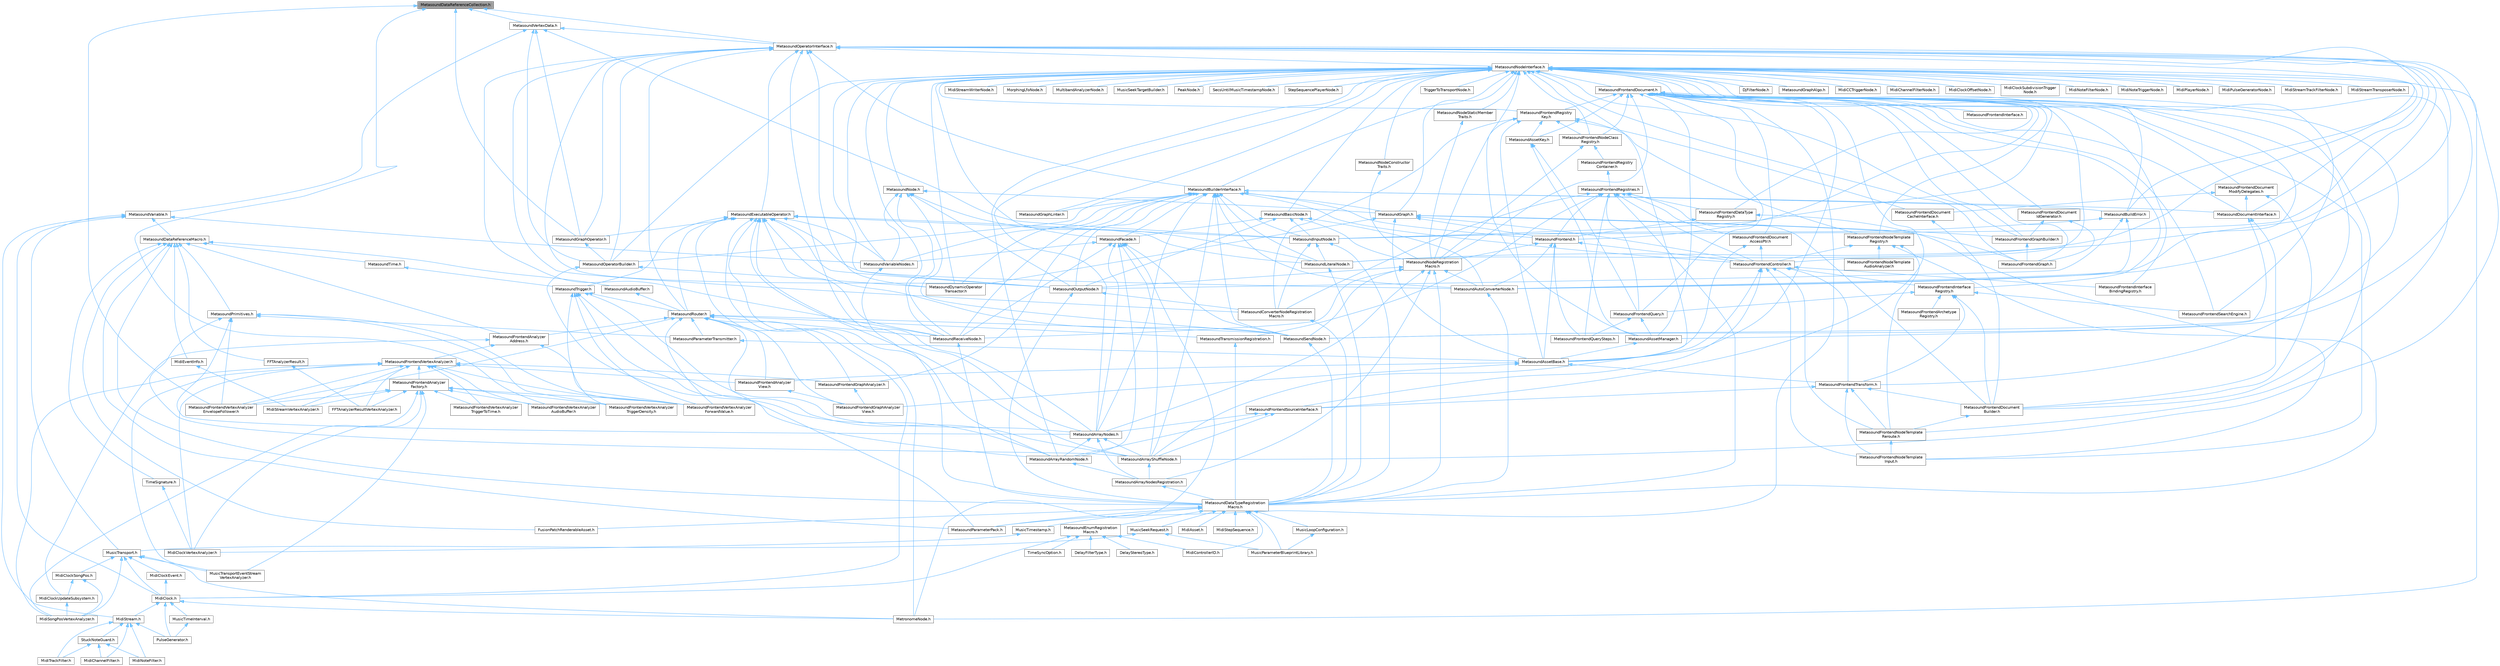 digraph "MetasoundDataReferenceCollection.h"
{
 // INTERACTIVE_SVG=YES
 // LATEX_PDF_SIZE
  bgcolor="transparent";
  edge [fontname=Helvetica,fontsize=10,labelfontname=Helvetica,labelfontsize=10];
  node [fontname=Helvetica,fontsize=10,shape=box,height=0.2,width=0.4];
  Node1 [id="Node000001",label="MetasoundDataReferenceCollection.h",height=0.2,width=0.4,color="gray40", fillcolor="grey60", style="filled", fontcolor="black",tooltip=" "];
  Node1 -> Node2 [id="edge1_Node000001_Node000002",dir="back",color="steelblue1",style="solid",tooltip=" "];
  Node2 [id="Node000002",label="MetasoundFrontendVertexAnalyzer\lAudioBuffer.h",height=0.2,width=0.4,color="grey40", fillcolor="white", style="filled",URL="$d2/db9/MetasoundFrontendVertexAnalyzerAudioBuffer_8h.html",tooltip=" "];
  Node1 -> Node3 [id="edge2_Node000001_Node000003",dir="back",color="steelblue1",style="solid",tooltip=" "];
  Node3 [id="Node000003",label="MetasoundFrontendVertexAnalyzer\lEnvelopeFollower.h",height=0.2,width=0.4,color="grey40", fillcolor="white", style="filled",URL="$d1/deb/MetasoundFrontendVertexAnalyzerEnvelopeFollower_8h.html",tooltip=" "];
  Node1 -> Node4 [id="edge3_Node000001_Node000004",dir="back",color="steelblue1",style="solid",tooltip=" "];
  Node4 [id="Node000004",label="MetasoundGraphOperator.h",height=0.2,width=0.4,color="grey40", fillcolor="white", style="filled",URL="$d2/dd4/MetasoundGraphOperator_8h.html",tooltip=" "];
  Node4 -> Node5 [id="edge4_Node000004_Node000005",dir="back",color="steelblue1",style="solid",tooltip=" "];
  Node5 [id="Node000005",label="MetasoundOperatorBuilder.h",height=0.2,width=0.4,color="grey40", fillcolor="white", style="filled",URL="$de/d63/MetasoundOperatorBuilder_8h.html",tooltip=" "];
  Node5 -> Node6 [id="edge5_Node000005_Node000006",dir="back",color="steelblue1",style="solid",tooltip=" "];
  Node6 [id="Node000006",label="MetasoundArrayRandomNode.h",height=0.2,width=0.4,color="grey40", fillcolor="white", style="filled",URL="$d3/d94/MetasoundArrayRandomNode_8h.html",tooltip=" "];
  Node6 -> Node7 [id="edge6_Node000006_Node000007",dir="back",color="steelblue1",style="solid",tooltip=" "];
  Node7 [id="Node000007",label="MetasoundArrayNodesRegistration.h",height=0.2,width=0.4,color="grey40", fillcolor="white", style="filled",URL="$d2/d35/MetasoundArrayNodesRegistration_8h.html",tooltip=" "];
  Node7 -> Node8 [id="edge7_Node000007_Node000008",dir="back",color="steelblue1",style="solid",tooltip=" "];
  Node8 [id="Node000008",label="MetasoundDataTypeRegistration\lMacro.h",height=0.2,width=0.4,color="grey40", fillcolor="white", style="filled",URL="$d1/d2b/MetasoundDataTypeRegistrationMacro_8h.html",tooltip=" "];
  Node8 -> Node9 [id="edge8_Node000008_Node000009",dir="back",color="steelblue1",style="solid",tooltip=" "];
  Node9 [id="Node000009",label="FusionPatchRenderableAsset.h",height=0.2,width=0.4,color="grey40", fillcolor="white", style="filled",URL="$d0/dd5/FusionPatchRenderableAsset_8h.html",tooltip=" "];
  Node8 -> Node10 [id="edge9_Node000008_Node000010",dir="back",color="steelblue1",style="solid",tooltip=" "];
  Node10 [id="Node000010",label="MetasoundEnumRegistration\lMacro.h",height=0.2,width=0.4,color="grey40", fillcolor="white", style="filled",URL="$dd/da6/MetasoundEnumRegistrationMacro_8h.html",tooltip=" "];
  Node10 -> Node11 [id="edge10_Node000010_Node000011",dir="back",color="steelblue1",style="solid",tooltip=" "];
  Node11 [id="Node000011",label="DelayFilterType.h",height=0.2,width=0.4,color="grey40", fillcolor="white", style="filled",URL="$da/d13/DelayFilterType_8h.html",tooltip=" "];
  Node10 -> Node12 [id="edge11_Node000010_Node000012",dir="back",color="steelblue1",style="solid",tooltip=" "];
  Node12 [id="Node000012",label="DelayStereoType.h",height=0.2,width=0.4,color="grey40", fillcolor="white", style="filled",URL="$d4/db3/DelayStereoType_8h.html",tooltip=" "];
  Node10 -> Node13 [id="edge12_Node000010_Node000013",dir="back",color="steelblue1",style="solid",tooltip=" "];
  Node13 [id="Node000013",label="MidiClock.h",height=0.2,width=0.4,color="grey40", fillcolor="white", style="filled",URL="$df/d88/MidiClock_8h.html",tooltip=" "];
  Node13 -> Node14 [id="edge13_Node000013_Node000014",dir="back",color="steelblue1",style="solid",tooltip=" "];
  Node14 [id="Node000014",label="MetronomeNode.h",height=0.2,width=0.4,color="grey40", fillcolor="white", style="filled",URL="$d9/daa/MetronomeNode_8h.html",tooltip=" "];
  Node13 -> Node15 [id="edge14_Node000013_Node000015",dir="back",color="steelblue1",style="solid",tooltip=" "];
  Node15 [id="Node000015",label="MidiStream.h",height=0.2,width=0.4,color="grey40", fillcolor="white", style="filled",URL="$d8/ded/MidiStream_8h.html",tooltip=" "];
  Node15 -> Node16 [id="edge15_Node000015_Node000016",dir="back",color="steelblue1",style="solid",tooltip=" "];
  Node16 [id="Node000016",label="MidiChannelFilter.h",height=0.2,width=0.4,color="grey40", fillcolor="white", style="filled",URL="$d3/dab/MidiChannelFilter_8h.html",tooltip=" "];
  Node15 -> Node17 [id="edge16_Node000015_Node000017",dir="back",color="steelblue1",style="solid",tooltip=" "];
  Node17 [id="Node000017",label="MidiNoteFilter.h",height=0.2,width=0.4,color="grey40", fillcolor="white", style="filled",URL="$d4/d05/MidiNoteFilter_8h.html",tooltip=" "];
  Node15 -> Node18 [id="edge17_Node000015_Node000018",dir="back",color="steelblue1",style="solid",tooltip=" "];
  Node18 [id="Node000018",label="MidiTrackFilter.h",height=0.2,width=0.4,color="grey40", fillcolor="white", style="filled",URL="$d0/d2f/MidiTrackFilter_8h.html",tooltip=" "];
  Node15 -> Node19 [id="edge18_Node000015_Node000019",dir="back",color="steelblue1",style="solid",tooltip=" "];
  Node19 [id="Node000019",label="PulseGenerator.h",height=0.2,width=0.4,color="grey40", fillcolor="white", style="filled",URL="$da/db3/PulseGenerator_8h.html",tooltip=" "];
  Node15 -> Node20 [id="edge19_Node000015_Node000020",dir="back",color="steelblue1",style="solid",tooltip=" "];
  Node20 [id="Node000020",label="StuckNoteGuard.h",height=0.2,width=0.4,color="grey40", fillcolor="white", style="filled",URL="$df/dcf/StuckNoteGuard_8h.html",tooltip=" "];
  Node20 -> Node16 [id="edge20_Node000020_Node000016",dir="back",color="steelblue1",style="solid",tooltip=" "];
  Node20 -> Node17 [id="edge21_Node000020_Node000017",dir="back",color="steelblue1",style="solid",tooltip=" "];
  Node20 -> Node18 [id="edge22_Node000020_Node000018",dir="back",color="steelblue1",style="solid",tooltip=" "];
  Node13 -> Node21 [id="edge23_Node000013_Node000021",dir="back",color="steelblue1",style="solid",tooltip=" "];
  Node21 [id="Node000021",label="MusicTimeInterval.h",height=0.2,width=0.4,color="grey40", fillcolor="white", style="filled",URL="$dc/da7/MusicTimeInterval_8h.html",tooltip=" "];
  Node21 -> Node19 [id="edge24_Node000021_Node000019",dir="back",color="steelblue1",style="solid",tooltip=" "];
  Node13 -> Node19 [id="edge25_Node000013_Node000019",dir="back",color="steelblue1",style="solid",tooltip=" "];
  Node10 -> Node22 [id="edge26_Node000010_Node000022",dir="back",color="steelblue1",style="solid",tooltip=" "];
  Node22 [id="Node000022",label="MidiControllerID.h",height=0.2,width=0.4,color="grey40", fillcolor="white", style="filled",URL="$d0/d53/MidiControllerID_8h.html",tooltip=" "];
  Node10 -> Node23 [id="edge27_Node000010_Node000023",dir="back",color="steelblue1",style="solid",tooltip=" "];
  Node23 [id="Node000023",label="TimeSyncOption.h",height=0.2,width=0.4,color="grey40", fillcolor="white", style="filled",URL="$d4/dc5/HarmonixMetasound_2Public_2HarmonixMetasound_2DataTypes_2TimeSyncOption_8h.html",tooltip=" "];
  Node8 -> Node24 [id="edge28_Node000008_Node000024",dir="back",color="steelblue1",style="solid",tooltip=" "];
  Node24 [id="Node000024",label="MetasoundParameterPack.h",height=0.2,width=0.4,color="grey40", fillcolor="white", style="filled",URL="$d8/d84/MetasoundParameterPack_8h.html",tooltip=" "];
  Node8 -> Node25 [id="edge29_Node000008_Node000025",dir="back",color="steelblue1",style="solid",tooltip=" "];
  Node25 [id="Node000025",label="MidiAsset.h",height=0.2,width=0.4,color="grey40", fillcolor="white", style="filled",URL="$da/d6b/MidiAsset_8h.html",tooltip=" "];
  Node8 -> Node22 [id="edge30_Node000008_Node000022",dir="back",color="steelblue1",style="solid",tooltip=" "];
  Node8 -> Node26 [id="edge31_Node000008_Node000026",dir="back",color="steelblue1",style="solid",tooltip=" "];
  Node26 [id="Node000026",label="MidiStepSequence.h",height=0.2,width=0.4,color="grey40", fillcolor="white", style="filled",URL="$de/dbc/MidiStepSequence_8h.html",tooltip=" "];
  Node8 -> Node27 [id="edge32_Node000008_Node000027",dir="back",color="steelblue1",style="solid",tooltip=" "];
  Node27 [id="Node000027",label="MusicLoopConfiguration.h",height=0.2,width=0.4,color="grey40", fillcolor="white", style="filled",URL="$de/d33/MusicLoopConfiguration_8h.html",tooltip=" "];
  Node27 -> Node28 [id="edge33_Node000027_Node000028",dir="back",color="steelblue1",style="solid",tooltip=" "];
  Node28 [id="Node000028",label="MusicParameterBlueprintLibrary.h",height=0.2,width=0.4,color="grey40", fillcolor="white", style="filled",URL="$d0/d2e/MusicParameterBlueprintLibrary_8h.html",tooltip=" "];
  Node8 -> Node28 [id="edge34_Node000008_Node000028",dir="back",color="steelblue1",style="solid",tooltip=" "];
  Node8 -> Node29 [id="edge35_Node000008_Node000029",dir="back",color="steelblue1",style="solid",tooltip=" "];
  Node29 [id="Node000029",label="MusicSeekRequest.h",height=0.2,width=0.4,color="grey40", fillcolor="white", style="filled",URL="$d0/d38/MusicSeekRequest_8h.html",tooltip=" "];
  Node29 -> Node28 [id="edge36_Node000029_Node000028",dir="back",color="steelblue1",style="solid",tooltip=" "];
  Node29 -> Node30 [id="edge37_Node000029_Node000030",dir="back",color="steelblue1",style="solid",tooltip=" "];
  Node30 [id="Node000030",label="MusicTransport.h",height=0.2,width=0.4,color="grey40", fillcolor="white", style="filled",URL="$d2/d3d/MusicTransport_8h.html",tooltip=" "];
  Node30 -> Node14 [id="edge38_Node000030_Node000014",dir="back",color="steelblue1",style="solid",tooltip=" "];
  Node30 -> Node13 [id="edge39_Node000030_Node000013",dir="back",color="steelblue1",style="solid",tooltip=" "];
  Node30 -> Node31 [id="edge40_Node000030_Node000031",dir="back",color="steelblue1",style="solid",tooltip=" "];
  Node31 [id="Node000031",label="MidiClockEvent.h",height=0.2,width=0.4,color="grey40", fillcolor="white", style="filled",URL="$d7/d7d/MidiClockEvent_8h.html",tooltip=" "];
  Node31 -> Node13 [id="edge41_Node000031_Node000013",dir="back",color="steelblue1",style="solid",tooltip=" "];
  Node30 -> Node32 [id="edge42_Node000030_Node000032",dir="back",color="steelblue1",style="solid",tooltip=" "];
  Node32 [id="Node000032",label="MidiClockSongPos.h",height=0.2,width=0.4,color="grey40", fillcolor="white", style="filled",URL="$d2/d72/MidiClockSongPos_8h.html",tooltip=" "];
  Node32 -> Node33 [id="edge43_Node000032_Node000033",dir="back",color="steelblue1",style="solid",tooltip=" "];
  Node33 [id="Node000033",label="MidiClockUpdateSubsystem.h",height=0.2,width=0.4,color="grey40", fillcolor="white", style="filled",URL="$dc/d52/MidiClockUpdateSubsystem_8h.html",tooltip=" "];
  Node33 -> Node34 [id="edge44_Node000033_Node000034",dir="back",color="steelblue1",style="solid",tooltip=" "];
  Node34 [id="Node000034",label="MidiSongPosVertexAnalyzer.h",height=0.2,width=0.4,color="grey40", fillcolor="white", style="filled",URL="$db/d10/MidiSongPosVertexAnalyzer_8h.html",tooltip=" "];
  Node32 -> Node34 [id="edge45_Node000032_Node000034",dir="back",color="steelblue1",style="solid",tooltip=" "];
  Node30 -> Node34 [id="edge46_Node000030_Node000034",dir="back",color="steelblue1",style="solid",tooltip=" "];
  Node30 -> Node35 [id="edge47_Node000030_Node000035",dir="back",color="steelblue1",style="solid",tooltip=" "];
  Node35 [id="Node000035",label="MusicTransportEventStream\lVertexAnalyzer.h",height=0.2,width=0.4,color="grey40", fillcolor="white", style="filled",URL="$d1/da4/MusicTransportEventStreamVertexAnalyzer_8h.html",tooltip=" "];
  Node8 -> Node36 [id="edge48_Node000008_Node000036",dir="back",color="steelblue1",style="solid",tooltip=" "];
  Node36 [id="Node000036",label="MusicTimestamp.h",height=0.2,width=0.4,color="grey40", fillcolor="white", style="filled",URL="$dc/d8f/MusicTimestamp_8h.html",tooltip=" "];
  Node36 -> Node37 [id="edge49_Node000036_Node000037",dir="back",color="steelblue1",style="solid",tooltip=" "];
  Node37 [id="Node000037",label="MidiClockVertexAnalyzer.h",height=0.2,width=0.4,color="grey40", fillcolor="white", style="filled",URL="$d5/dfa/MidiClockVertexAnalyzer_8h.html",tooltip=" "];
  Node5 -> Node38 [id="edge50_Node000005_Node000038",dir="back",color="steelblue1",style="solid",tooltip=" "];
  Node38 [id="Node000038",label="MetasoundDynamicOperator\lTransactor.h",height=0.2,width=0.4,color="grey40", fillcolor="white", style="filled",URL="$dc/dbd/MetasoundDynamicOperatorTransactor_8h.html",tooltip=" "];
  Node1 -> Node39 [id="edge51_Node000001_Node000039",dir="back",color="steelblue1",style="solid",tooltip=" "];
  Node39 [id="Node000039",label="MetasoundOperatorInterface.h",height=0.2,width=0.4,color="grey40", fillcolor="white", style="filled",URL="$dd/d27/MetasoundOperatorInterface_8h.html",tooltip=" "];
  Node39 -> Node40 [id="edge52_Node000039_Node000040",dir="back",color="steelblue1",style="solid",tooltip=" "];
  Node40 [id="Node000040",label="MetasoundArrayNodes.h",height=0.2,width=0.4,color="grey40", fillcolor="white", style="filled",URL="$de/d05/MetasoundArrayNodes_8h.html",tooltip=" "];
  Node40 -> Node7 [id="edge53_Node000040_Node000007",dir="back",color="steelblue1",style="solid",tooltip=" "];
  Node40 -> Node6 [id="edge54_Node000040_Node000006",dir="back",color="steelblue1",style="solid",tooltip=" "];
  Node40 -> Node41 [id="edge55_Node000040_Node000041",dir="back",color="steelblue1",style="solid",tooltip=" "];
  Node41 [id="Node000041",label="MetasoundArrayShuffleNode.h",height=0.2,width=0.4,color="grey40", fillcolor="white", style="filled",URL="$db/dcb/MetasoundArrayShuffleNode_8h.html",tooltip=" "];
  Node41 -> Node7 [id="edge56_Node000041_Node000007",dir="back",color="steelblue1",style="solid",tooltip=" "];
  Node39 -> Node41 [id="edge57_Node000039_Node000041",dir="back",color="steelblue1",style="solid",tooltip=" "];
  Node39 -> Node42 [id="edge58_Node000039_Node000042",dir="back",color="steelblue1",style="solid",tooltip=" "];
  Node42 [id="Node000042",label="MetasoundAutoConverterNode.h",height=0.2,width=0.4,color="grey40", fillcolor="white", style="filled",URL="$de/d7e/MetasoundAutoConverterNode_8h.html",tooltip=" "];
  Node42 -> Node8 [id="edge59_Node000042_Node000008",dir="back",color="steelblue1",style="solid",tooltip=" "];
  Node39 -> Node43 [id="edge60_Node000039_Node000043",dir="back",color="steelblue1",style="solid",tooltip=" "];
  Node43 [id="Node000043",label="MetasoundBuildError.h",height=0.2,width=0.4,color="grey40", fillcolor="white", style="filled",URL="$d6/d6d/MetasoundBuildError_8h.html",tooltip=" "];
  Node43 -> Node42 [id="edge61_Node000043_Node000042",dir="back",color="steelblue1",style="solid",tooltip=" "];
  Node43 -> Node44 [id="edge62_Node000043_Node000044",dir="back",color="steelblue1",style="solid",tooltip=" "];
  Node44 [id="Node000044",label="MetasoundInputNode.h",height=0.2,width=0.4,color="grey40", fillcolor="white", style="filled",URL="$d3/d30/MetasoundInputNode_8h.html",tooltip=" "];
  Node44 -> Node45 [id="edge63_Node000044_Node000045",dir="back",color="steelblue1",style="solid",tooltip=" "];
  Node45 [id="Node000045",label="MetasoundConverterNodeRegistration\lMacro.h",height=0.2,width=0.4,color="grey40", fillcolor="white", style="filled",URL="$d1/de5/MetasoundConverterNodeRegistrationMacro_8h.html",tooltip=" "];
  Node45 -> Node8 [id="edge64_Node000045_Node000008",dir="back",color="steelblue1",style="solid",tooltip=" "];
  Node44 -> Node8 [id="edge65_Node000044_Node000008",dir="back",color="steelblue1",style="solid",tooltip=" "];
  Node44 -> Node46 [id="edge66_Node000044_Node000046",dir="back",color="steelblue1",style="solid",tooltip=" "];
  Node46 [id="Node000046",label="MetasoundLiteralNode.h",height=0.2,width=0.4,color="grey40", fillcolor="white", style="filled",URL="$db/d1d/MetasoundLiteralNode_8h.html",tooltip=" "];
  Node46 -> Node8 [id="edge67_Node000046_Node000008",dir="back",color="steelblue1",style="solid",tooltip=" "];
  Node43 -> Node47 [id="edge68_Node000043_Node000047",dir="back",color="steelblue1",style="solid",tooltip=" "];
  Node47 [id="Node000047",label="MetasoundOutputNode.h",height=0.2,width=0.4,color="grey40", fillcolor="white", style="filled",URL="$d5/d06/MetasoundOutputNode_8h.html",tooltip=" "];
  Node47 -> Node45 [id="edge69_Node000047_Node000045",dir="back",color="steelblue1",style="solid",tooltip=" "];
  Node47 -> Node8 [id="edge70_Node000047_Node000008",dir="back",color="steelblue1",style="solid",tooltip=" "];
  Node39 -> Node48 [id="edge71_Node000039_Node000048",dir="back",color="steelblue1",style="solid",tooltip=" "];
  Node48 [id="Node000048",label="MetasoundBuilderInterface.h",height=0.2,width=0.4,color="grey40", fillcolor="white", style="filled",URL="$d9/d0d/MetasoundBuilderInterface_8h.html",tooltip=" "];
  Node48 -> Node40 [id="edge72_Node000048_Node000040",dir="back",color="steelblue1",style="solid",tooltip=" "];
  Node48 -> Node41 [id="edge73_Node000048_Node000041",dir="back",color="steelblue1",style="solid",tooltip=" "];
  Node48 -> Node42 [id="edge74_Node000048_Node000042",dir="back",color="steelblue1",style="solid",tooltip=" "];
  Node48 -> Node43 [id="edge75_Node000048_Node000043",dir="back",color="steelblue1",style="solid",tooltip=" "];
  Node48 -> Node49 [id="edge76_Node000048_Node000049",dir="back",color="steelblue1",style="solid",tooltip=" "];
  Node49 [id="Node000049",label="MetasoundDocumentInterface.h",height=0.2,width=0.4,color="grey40", fillcolor="white", style="filled",URL="$dd/dfb/MetasoundDocumentInterface_8h.html",tooltip=" "];
  Node49 -> Node50 [id="edge77_Node000049_Node000050",dir="back",color="steelblue1",style="solid",tooltip=" "];
  Node50 [id="Node000050",label="MetasoundAssetManager.h",height=0.2,width=0.4,color="grey40", fillcolor="white", style="filled",URL="$dd/da3/MetasoundAssetManager_8h.html",tooltip=" "];
  Node50 -> Node51 [id="edge78_Node000050_Node000051",dir="back",color="steelblue1",style="solid",tooltip=" "];
  Node51 [id="Node000051",label="MetasoundAssetBase.h",height=0.2,width=0.4,color="grey40", fillcolor="white", style="filled",URL="$d5/d81/MetasoundAssetBase_8h.html",tooltip=" "];
  Node51 -> Node52 [id="edge79_Node000051_Node000052",dir="back",color="steelblue1",style="solid",tooltip=" "];
  Node52 [id="Node000052",label="MetasoundFrontendAnalyzer\lView.h",height=0.2,width=0.4,color="grey40", fillcolor="white", style="filled",URL="$d0/d5e/MetasoundFrontendAnalyzerView_8h.html",tooltip=" "];
  Node52 -> Node53 [id="edge80_Node000052_Node000053",dir="back",color="steelblue1",style="solid",tooltip=" "];
  Node53 [id="Node000053",label="MetasoundFrontendGraphAnalyzer\lView.h",height=0.2,width=0.4,color="grey40", fillcolor="white", style="filled",URL="$d6/dd1/MetasoundFrontendGraphAnalyzerView_8h.html",tooltip=" "];
  Node51 -> Node53 [id="edge81_Node000051_Node000053",dir="back",color="steelblue1",style="solid",tooltip=" "];
  Node51 -> Node54 [id="edge82_Node000051_Node000054",dir="back",color="steelblue1",style="solid",tooltip=" "];
  Node54 [id="Node000054",label="MetasoundFrontendTransform.h",height=0.2,width=0.4,color="grey40", fillcolor="white", style="filled",URL="$dc/d48/MetasoundFrontendTransform_8h.html",tooltip=" "];
  Node54 -> Node55 [id="edge83_Node000054_Node000055",dir="back",color="steelblue1",style="solid",tooltip=" "];
  Node55 [id="Node000055",label="MetasoundFrontendDocument\lBuilder.h",height=0.2,width=0.4,color="grey40", fillcolor="white", style="filled",URL="$da/dfa/MetasoundFrontendDocumentBuilder_8h.html",tooltip=" "];
  Node55 -> Node56 [id="edge84_Node000055_Node000056",dir="back",color="steelblue1",style="solid",tooltip=" "];
  Node56 [id="Node000056",label="MetasoundFrontendNodeTemplate\lReroute.h",height=0.2,width=0.4,color="grey40", fillcolor="white", style="filled",URL="$d7/d33/MetasoundFrontendNodeTemplateReroute_8h.html",tooltip=" "];
  Node56 -> Node57 [id="edge85_Node000056_Node000057",dir="back",color="steelblue1",style="solid",tooltip=" "];
  Node57 [id="Node000057",label="MetasoundFrontendNodeTemplate\lInput.h",height=0.2,width=0.4,color="grey40", fillcolor="white", style="filled",URL="$d6/d69/MetasoundFrontendNodeTemplateInput_8h.html",tooltip=" "];
  Node54 -> Node57 [id="edge86_Node000054_Node000057",dir="back",color="steelblue1",style="solid",tooltip=" "];
  Node54 -> Node56 [id="edge87_Node000054_Node000056",dir="back",color="steelblue1",style="solid",tooltip=" "];
  Node54 -> Node58 [id="edge88_Node000054_Node000058",dir="back",color="steelblue1",style="solid",tooltip=" "];
  Node58 [id="Node000058",label="MetasoundFrontendSourceInterface.h",height=0.2,width=0.4,color="grey40", fillcolor="white", style="filled",URL="$de/db5/MetasoundFrontendSourceInterface_8h.html",tooltip=" "];
  Node58 -> Node40 [id="edge89_Node000058_Node000040",dir="back",color="steelblue1",style="solid",tooltip=" "];
  Node58 -> Node6 [id="edge90_Node000058_Node000006",dir="back",color="steelblue1",style="solid",tooltip=" "];
  Node58 -> Node41 [id="edge91_Node000058_Node000041",dir="back",color="steelblue1",style="solid",tooltip=" "];
  Node49 -> Node55 [id="edge92_Node000049_Node000055",dir="back",color="steelblue1",style="solid",tooltip=" "];
  Node48 -> Node38 [id="edge93_Node000048_Node000038",dir="back",color="steelblue1",style="solid",tooltip=" "];
  Node48 -> Node59 [id="edge94_Node000048_Node000059",dir="back",color="steelblue1",style="solid",tooltip=" "];
  Node59 [id="Node000059",label="MetasoundFacade.h",height=0.2,width=0.4,color="grey40", fillcolor="white", style="filled",URL="$d2/deb/MetasoundFacade_8h.html",tooltip=" "];
  Node59 -> Node40 [id="edge95_Node000059_Node000040",dir="back",color="steelblue1",style="solid",tooltip=" "];
  Node59 -> Node6 [id="edge96_Node000059_Node000006",dir="back",color="steelblue1",style="solid",tooltip=" "];
  Node59 -> Node41 [id="edge97_Node000059_Node000041",dir="back",color="steelblue1",style="solid",tooltip=" "];
  Node59 -> Node60 [id="edge98_Node000059_Node000060",dir="back",color="steelblue1",style="solid",tooltip=" "];
  Node60 [id="Node000060",label="MetasoundReceiveNode.h",height=0.2,width=0.4,color="grey40", fillcolor="white", style="filled",URL="$d3/d08/MetasoundReceiveNode_8h.html",tooltip=" "];
  Node60 -> Node8 [id="edge99_Node000060_Node000008",dir="back",color="steelblue1",style="solid",tooltip=" "];
  Node59 -> Node61 [id="edge100_Node000059_Node000061",dir="back",color="steelblue1",style="solid",tooltip=" "];
  Node61 [id="Node000061",label="MetasoundSendNode.h",height=0.2,width=0.4,color="grey40", fillcolor="white", style="filled",URL="$dc/dca/MetasoundSendNode_8h.html",tooltip=" "];
  Node61 -> Node8 [id="edge101_Node000061_Node000008",dir="back",color="steelblue1",style="solid",tooltip=" "];
  Node59 -> Node62 [id="edge102_Node000059_Node000062",dir="back",color="steelblue1",style="solid",tooltip=" "];
  Node62 [id="Node000062",label="MetasoundVariableNodes.h",height=0.2,width=0.4,color="grey40", fillcolor="white", style="filled",URL="$d8/d34/MetasoundVariableNodes_8h.html",tooltip=" "];
  Node62 -> Node8 [id="edge103_Node000062_Node000008",dir="back",color="steelblue1",style="solid",tooltip=" "];
  Node59 -> Node14 [id="edge104_Node000059_Node000014",dir="back",color="steelblue1",style="solid",tooltip=" "];
  Node48 -> Node63 [id="edge105_Node000048_Node000063",dir="back",color="steelblue1",style="solid",tooltip=" "];
  Node63 [id="Node000063",label="MetasoundFrontend.h",height=0.2,width=0.4,color="grey40", fillcolor="white", style="filled",URL="$d4/d31/MetasoundFrontend_8h.html",tooltip=" "];
  Node63 -> Node51 [id="edge106_Node000063_Node000051",dir="back",color="steelblue1",style="solid",tooltip=" "];
  Node63 -> Node42 [id="edge107_Node000063_Node000042",dir="back",color="steelblue1",style="solid",tooltip=" "];
  Node63 -> Node64 [id="edge108_Node000063_Node000064",dir="back",color="steelblue1",style="solid",tooltip=" "];
  Node64 [id="Node000064",label="MetasoundFrontendController.h",height=0.2,width=0.4,color="grey40", fillcolor="white", style="filled",URL="$d0/d64/MetasoundFrontendController_8h.html",tooltip=" "];
  Node64 -> Node51 [id="edge109_Node000064_Node000051",dir="back",color="steelblue1",style="solid",tooltip=" "];
  Node64 -> Node65 [id="edge110_Node000064_Node000065",dir="back",color="steelblue1",style="solid",tooltip=" "];
  Node65 [id="Node000065",label="MetasoundFrontendInterface\lBindingRegistry.h",height=0.2,width=0.4,color="grey40", fillcolor="white", style="filled",URL="$da/de4/MetasoundFrontendInterfaceBindingRegistry_8h.html",tooltip=" "];
  Node64 -> Node66 [id="edge111_Node000064_Node000066",dir="back",color="steelblue1",style="solid",tooltip=" "];
  Node66 [id="Node000066",label="MetasoundFrontendInterface\lRegistry.h",height=0.2,width=0.4,color="grey40", fillcolor="white", style="filled",URL="$d7/d91/MetasoundFrontendInterfaceRegistry_8h.html",tooltip=" "];
  Node66 -> Node67 [id="edge112_Node000066_Node000067",dir="back",color="steelblue1",style="solid",tooltip=" "];
  Node67 [id="Node000067",label="MetasoundFrontendArchetype\lRegistry.h",height=0.2,width=0.4,color="grey40", fillcolor="white", style="filled",URL="$db/d0e/MetasoundFrontendArchetypeRegistry_8h.html",tooltip=" "];
  Node66 -> Node55 [id="edge113_Node000066_Node000055",dir="back",color="steelblue1",style="solid",tooltip=" "];
  Node66 -> Node68 [id="edge114_Node000066_Node000068",dir="back",color="steelblue1",style="solid",tooltip=" "];
  Node68 [id="Node000068",label="MetasoundFrontendQuery.h",height=0.2,width=0.4,color="grey40", fillcolor="white", style="filled",URL="$d6/dba/MetasoundFrontendQuery_8h.html",tooltip=" "];
  Node68 -> Node50 [id="edge115_Node000068_Node000050",dir="back",color="steelblue1",style="solid",tooltip=" "];
  Node68 -> Node69 [id="edge116_Node000068_Node000069",dir="back",color="steelblue1",style="solid",tooltip=" "];
  Node69 [id="Node000069",label="MetasoundFrontendQuerySteps.h",height=0.2,width=0.4,color="grey40", fillcolor="white", style="filled",URL="$d1/d63/MetasoundFrontendQuerySteps_8h.html",tooltip=" "];
  Node66 -> Node70 [id="edge117_Node000066_Node000070",dir="back",color="steelblue1",style="solid",tooltip=" "];
  Node70 [id="Node000070",label="MetasoundFrontendSearchEngine.h",height=0.2,width=0.4,color="grey40", fillcolor="white", style="filled",URL="$d3/de8/MetasoundFrontendSearchEngine_8h.html",tooltip=" "];
  Node66 -> Node54 [id="edge118_Node000066_Node000054",dir="back",color="steelblue1",style="solid",tooltip=" "];
  Node64 -> Node57 [id="edge119_Node000064_Node000057",dir="back",color="steelblue1",style="solid",tooltip=" "];
  Node64 -> Node56 [id="edge120_Node000064_Node000056",dir="back",color="steelblue1",style="solid",tooltip=" "];
  Node64 -> Node58 [id="edge121_Node000064_Node000058",dir="back",color="steelblue1",style="solid",tooltip=" "];
  Node64 -> Node54 [id="edge122_Node000064_Node000054",dir="back",color="steelblue1",style="solid",tooltip=" "];
  Node63 -> Node69 [id="edge123_Node000063_Node000069",dir="back",color="steelblue1",style="solid",tooltip=" "];
  Node63 -> Node71 [id="edge124_Node000063_Node000071",dir="back",color="steelblue1",style="solid",tooltip=" "];
  Node71 [id="Node000071",label="MetasoundNodeRegistration\lMacro.h",height=0.2,width=0.4,color="grey40", fillcolor="white", style="filled",URL="$d3/d0b/MetasoundNodeRegistrationMacro_8h.html",tooltip=" "];
  Node71 -> Node40 [id="edge125_Node000071_Node000040",dir="back",color="steelblue1",style="solid",tooltip=" "];
  Node71 -> Node7 [id="edge126_Node000071_Node000007",dir="back",color="steelblue1",style="solid",tooltip=" "];
  Node71 -> Node42 [id="edge127_Node000071_Node000042",dir="back",color="steelblue1",style="solid",tooltip=" "];
  Node71 -> Node8 [id="edge128_Node000071_Node000008",dir="back",color="steelblue1",style="solid",tooltip=" "];
  Node71 -> Node47 [id="edge129_Node000071_Node000047",dir="back",color="steelblue1",style="solid",tooltip=" "];
  Node71 -> Node60 [id="edge130_Node000071_Node000060",dir="back",color="steelblue1",style="solid",tooltip=" "];
  Node71 -> Node61 [id="edge131_Node000071_Node000061",dir="back",color="steelblue1",style="solid",tooltip=" "];
  Node48 -> Node64 [id="edge132_Node000048_Node000064",dir="back",color="steelblue1",style="solid",tooltip=" "];
  Node48 -> Node72 [id="edge133_Node000048_Node000072",dir="back",color="steelblue1",style="solid",tooltip=" "];
  Node72 [id="Node000072",label="MetasoundFrontendGraphAnalyzer.h",height=0.2,width=0.4,color="grey40", fillcolor="white", style="filled",URL="$de/d04/MetasoundFrontendGraphAnalyzer_8h.html",tooltip=" "];
  Node72 -> Node53 [id="edge134_Node000072_Node000053",dir="back",color="steelblue1",style="solid",tooltip=" "];
  Node48 -> Node73 [id="edge135_Node000048_Node000073",dir="back",color="steelblue1",style="solid",tooltip=" "];
  Node73 [id="Node000073",label="MetasoundGraph.h",height=0.2,width=0.4,color="grey40", fillcolor="white", style="filled",URL="$de/d89/MetasoundGraph_8h.html",tooltip=" "];
  Node73 -> Node51 [id="edge136_Node000073_Node000051",dir="back",color="steelblue1",style="solid",tooltip=" "];
  Node73 -> Node38 [id="edge137_Node000073_Node000038",dir="back",color="steelblue1",style="solid",tooltip=" "];
  Node73 -> Node63 [id="edge138_Node000073_Node000063",dir="back",color="steelblue1",style="solid",tooltip=" "];
  Node73 -> Node64 [id="edge139_Node000073_Node000064",dir="back",color="steelblue1",style="solid",tooltip=" "];
  Node73 -> Node74 [id="edge140_Node000073_Node000074",dir="back",color="steelblue1",style="solid",tooltip=" "];
  Node74 [id="Node000074",label="MetasoundFrontendGraph.h",height=0.2,width=0.4,color="grey40", fillcolor="white", style="filled",URL="$db/d4b/MetasoundFrontendGraph_8h.html",tooltip=" "];
  Node73 -> Node75 [id="edge141_Node000073_Node000075",dir="back",color="steelblue1",style="solid",tooltip=" "];
  Node75 [id="Node000075",label="MetasoundFrontendGraphBuilder.h",height=0.2,width=0.4,color="grey40", fillcolor="white", style="filled",URL="$d4/d98/MetasoundFrontendGraphBuilder_8h.html",tooltip=" "];
  Node75 -> Node74 [id="edge142_Node000075_Node000074",dir="back",color="steelblue1",style="solid",tooltip=" "];
  Node48 -> Node76 [id="edge143_Node000048_Node000076",dir="back",color="steelblue1",style="solid",tooltip=" "];
  Node76 [id="Node000076",label="MetasoundGraphLinter.h",height=0.2,width=0.4,color="grey40", fillcolor="white", style="filled",URL="$de/d0a/MetasoundGraphLinter_8h.html",tooltip=" "];
  Node48 -> Node44 [id="edge144_Node000048_Node000044",dir="back",color="steelblue1",style="solid",tooltip=" "];
  Node48 -> Node46 [id="edge145_Node000048_Node000046",dir="back",color="steelblue1",style="solid",tooltip=" "];
  Node48 -> Node5 [id="edge146_Node000048_Node000005",dir="back",color="steelblue1",style="solid",tooltip=" "];
  Node48 -> Node47 [id="edge147_Node000048_Node000047",dir="back",color="steelblue1",style="solid",tooltip=" "];
  Node48 -> Node60 [id="edge148_Node000048_Node000060",dir="back",color="steelblue1",style="solid",tooltip=" "];
  Node48 -> Node61 [id="edge149_Node000048_Node000061",dir="back",color="steelblue1",style="solid",tooltip=" "];
  Node48 -> Node62 [id="edge150_Node000048_Node000062",dir="back",color="steelblue1",style="solid",tooltip=" "];
  Node39 -> Node45 [id="edge151_Node000039_Node000045",dir="back",color="steelblue1",style="solid",tooltip=" "];
  Node39 -> Node49 [id="edge152_Node000039_Node000049",dir="back",color="steelblue1",style="solid",tooltip=" "];
  Node39 -> Node38 [id="edge153_Node000039_Node000038",dir="back",color="steelblue1",style="solid",tooltip=" "];
  Node39 -> Node77 [id="edge154_Node000039_Node000077",dir="back",color="steelblue1",style="solid",tooltip=" "];
  Node77 [id="Node000077",label="MetasoundExecutableOperator.h",height=0.2,width=0.4,color="grey40", fillcolor="white", style="filled",URL="$d3/d63/MetasoundExecutableOperator_8h.html",tooltip=" "];
  Node77 -> Node40 [id="edge155_Node000077_Node000040",dir="back",color="steelblue1",style="solid",tooltip=" "];
  Node77 -> Node6 [id="edge156_Node000077_Node000006",dir="back",color="steelblue1",style="solid",tooltip=" "];
  Node77 -> Node41 [id="edge157_Node000077_Node000041",dir="back",color="steelblue1",style="solid",tooltip=" "];
  Node77 -> Node42 [id="edge158_Node000077_Node000042",dir="back",color="steelblue1",style="solid",tooltip=" "];
  Node77 -> Node4 [id="edge159_Node000077_Node000004",dir="back",color="steelblue1",style="solid",tooltip=" "];
  Node77 -> Node44 [id="edge160_Node000077_Node000044",dir="back",color="steelblue1",style="solid",tooltip=" "];
  Node77 -> Node46 [id="edge161_Node000077_Node000046",dir="back",color="steelblue1",style="solid",tooltip=" "];
  Node77 -> Node47 [id="edge162_Node000077_Node000047",dir="back",color="steelblue1",style="solid",tooltip=" "];
  Node77 -> Node60 [id="edge163_Node000077_Node000060",dir="back",color="steelblue1",style="solid",tooltip=" "];
  Node77 -> Node78 [id="edge164_Node000077_Node000078",dir="back",color="steelblue1",style="solid",tooltip=" "];
  Node78 [id="Node000078",label="MetasoundRouter.h",height=0.2,width=0.4,color="grey40", fillcolor="white", style="filled",URL="$da/d1c/MetasoundRouter_8h.html",tooltip=" "];
  Node78 -> Node79 [id="edge165_Node000078_Node000079",dir="back",color="steelblue1",style="solid",tooltip=" "];
  Node79 [id="Node000079",label="MetasoundFrontendAnalyzer\lAddress.h",height=0.2,width=0.4,color="grey40", fillcolor="white", style="filled",URL="$d0/dd8/MetasoundFrontendAnalyzerAddress_8h.html",tooltip=" "];
  Node79 -> Node80 [id="edge166_Node000079_Node000080",dir="back",color="steelblue1",style="solid",tooltip=" "];
  Node80 [id="Node000080",label="MetasoundFrontendVertexAnalyzer.h",height=0.2,width=0.4,color="grey40", fillcolor="white", style="filled",URL="$db/d7d/MetasoundFrontendVertexAnalyzer_8h.html",tooltip=" "];
  Node80 -> Node81 [id="edge167_Node000080_Node000081",dir="back",color="steelblue1",style="solid",tooltip=" "];
  Node81 [id="Node000081",label="FFTAnalyzerResultVertexAnalyzer.h",height=0.2,width=0.4,color="grey40", fillcolor="white", style="filled",URL="$d6/d38/FFTAnalyzerResultVertexAnalyzer_8h.html",tooltip=" "];
  Node80 -> Node82 [id="edge168_Node000080_Node000082",dir="back",color="steelblue1",style="solid",tooltip=" "];
  Node82 [id="Node000082",label="MetasoundFrontendAnalyzer\lFactory.h",height=0.2,width=0.4,color="grey40", fillcolor="white", style="filled",URL="$d1/dc2/MetasoundFrontendAnalyzerFactory_8h.html",tooltip=" "];
  Node82 -> Node81 [id="edge169_Node000082_Node000081",dir="back",color="steelblue1",style="solid",tooltip=" "];
  Node82 -> Node2 [id="edge170_Node000082_Node000002",dir="back",color="steelblue1",style="solid",tooltip=" "];
  Node82 -> Node3 [id="edge171_Node000082_Node000003",dir="back",color="steelblue1",style="solid",tooltip=" "];
  Node82 -> Node83 [id="edge172_Node000082_Node000083",dir="back",color="steelblue1",style="solid",tooltip=" "];
  Node83 [id="Node000083",label="MetasoundFrontendVertexAnalyzer\lForwardValue.h",height=0.2,width=0.4,color="grey40", fillcolor="white", style="filled",URL="$d2/d15/MetasoundFrontendVertexAnalyzerForwardValue_8h.html",tooltip=" "];
  Node82 -> Node84 [id="edge173_Node000082_Node000084",dir="back",color="steelblue1",style="solid",tooltip=" "];
  Node84 [id="Node000084",label="MetasoundFrontendVertexAnalyzer\lTriggerDensity.h",height=0.2,width=0.4,color="grey40", fillcolor="white", style="filled",URL="$dd/df1/MetasoundFrontendVertexAnalyzerTriggerDensity_8h.html",tooltip=" "];
  Node82 -> Node85 [id="edge174_Node000082_Node000085",dir="back",color="steelblue1",style="solid",tooltip=" "];
  Node85 [id="Node000085",label="MetasoundFrontendVertexAnalyzer\lTriggerToTime.h",height=0.2,width=0.4,color="grey40", fillcolor="white", style="filled",URL="$d1/d93/MetasoundFrontendVertexAnalyzerTriggerToTime_8h.html",tooltip=" "];
  Node82 -> Node37 [id="edge175_Node000082_Node000037",dir="back",color="steelblue1",style="solid",tooltip=" "];
  Node82 -> Node34 [id="edge176_Node000082_Node000034",dir="back",color="steelblue1",style="solid",tooltip=" "];
  Node82 -> Node86 [id="edge177_Node000082_Node000086",dir="back",color="steelblue1",style="solid",tooltip=" "];
  Node86 [id="Node000086",label="MidiStreamVertexAnalyzer.h",height=0.2,width=0.4,color="grey40", fillcolor="white", style="filled",URL="$da/d0f/MidiStreamVertexAnalyzer_8h.html",tooltip=" "];
  Node82 -> Node35 [id="edge178_Node000082_Node000035",dir="back",color="steelblue1",style="solid",tooltip=" "];
  Node80 -> Node52 [id="edge179_Node000080_Node000052",dir="back",color="steelblue1",style="solid",tooltip=" "];
  Node80 -> Node72 [id="edge180_Node000080_Node000072",dir="back",color="steelblue1",style="solid",tooltip=" "];
  Node80 -> Node2 [id="edge181_Node000080_Node000002",dir="back",color="steelblue1",style="solid",tooltip=" "];
  Node80 -> Node3 [id="edge182_Node000080_Node000003",dir="back",color="steelblue1",style="solid",tooltip=" "];
  Node80 -> Node83 [id="edge183_Node000080_Node000083",dir="back",color="steelblue1",style="solid",tooltip=" "];
  Node80 -> Node85 [id="edge184_Node000080_Node000085",dir="back",color="steelblue1",style="solid",tooltip=" "];
  Node80 -> Node37 [id="edge185_Node000080_Node000037",dir="back",color="steelblue1",style="solid",tooltip=" "];
  Node80 -> Node34 [id="edge186_Node000080_Node000034",dir="back",color="steelblue1",style="solid",tooltip=" "];
  Node80 -> Node86 [id="edge187_Node000080_Node000086",dir="back",color="steelblue1",style="solid",tooltip=" "];
  Node80 -> Node35 [id="edge188_Node000080_Node000035",dir="back",color="steelblue1",style="solid",tooltip=" "];
  Node79 -> Node83 [id="edge189_Node000079_Node000083",dir="back",color="steelblue1",style="solid",tooltip=" "];
  Node79 -> Node33 [id="edge190_Node000079_Node000033",dir="back",color="steelblue1",style="solid",tooltip=" "];
  Node78 -> Node52 [id="edge191_Node000078_Node000052",dir="back",color="steelblue1",style="solid",tooltip=" "];
  Node78 -> Node72 [id="edge192_Node000078_Node000072",dir="back",color="steelblue1",style="solid",tooltip=" "];
  Node78 -> Node53 [id="edge193_Node000078_Node000053",dir="back",color="steelblue1",style="solid",tooltip=" "];
  Node78 -> Node3 [id="edge194_Node000078_Node000003",dir="back",color="steelblue1",style="solid",tooltip=" "];
  Node78 -> Node83 [id="edge195_Node000078_Node000083",dir="back",color="steelblue1",style="solid",tooltip=" "];
  Node78 -> Node24 [id="edge196_Node000078_Node000024",dir="back",color="steelblue1",style="solid",tooltip=" "];
  Node78 -> Node87 [id="edge197_Node000078_Node000087",dir="back",color="steelblue1",style="solid",tooltip=" "];
  Node87 [id="Node000087",label="MetasoundParameterTransmitter.h",height=0.2,width=0.4,color="grey40", fillcolor="white", style="filled",URL="$d7/d27/MetasoundParameterTransmitter_8h.html",tooltip=" "];
  Node87 -> Node51 [id="edge198_Node000087_Node000051",dir="back",color="steelblue1",style="solid",tooltip=" "];
  Node78 -> Node60 [id="edge199_Node000078_Node000060",dir="back",color="steelblue1",style="solid",tooltip=" "];
  Node78 -> Node61 [id="edge200_Node000078_Node000061",dir="back",color="steelblue1",style="solid",tooltip=" "];
  Node78 -> Node88 [id="edge201_Node000078_Node000088",dir="back",color="steelblue1",style="solid",tooltip=" "];
  Node88 [id="Node000088",label="MetasoundTransmissionRegistration.h",height=0.2,width=0.4,color="grey40", fillcolor="white", style="filled",URL="$d8/da5/MetasoundTransmissionRegistration_8h.html",tooltip=" "];
  Node88 -> Node8 [id="edge202_Node000088_Node000008",dir="back",color="steelblue1",style="solid",tooltip=" "];
  Node77 -> Node61 [id="edge203_Node000077_Node000061",dir="back",color="steelblue1",style="solid",tooltip=" "];
  Node77 -> Node89 [id="edge204_Node000077_Node000089",dir="back",color="steelblue1",style="solid",tooltip=" "];
  Node89 [id="Node000089",label="MetasoundTrigger.h",height=0.2,width=0.4,color="grey40", fillcolor="white", style="filled",URL="$d1/d5d/MetasoundTrigger_8h.html",tooltip=" "];
  Node89 -> Node40 [id="edge205_Node000089_Node000040",dir="back",color="steelblue1",style="solid",tooltip=" "];
  Node89 -> Node6 [id="edge206_Node000089_Node000006",dir="back",color="steelblue1",style="solid",tooltip=" "];
  Node89 -> Node41 [id="edge207_Node000089_Node000041",dir="back",color="steelblue1",style="solid",tooltip=" "];
  Node89 -> Node83 [id="edge208_Node000089_Node000083",dir="back",color="steelblue1",style="solid",tooltip=" "];
  Node89 -> Node84 [id="edge209_Node000089_Node000084",dir="back",color="steelblue1",style="solid",tooltip=" "];
  Node89 -> Node78 [id="edge210_Node000089_Node000078",dir="back",color="steelblue1",style="solid",tooltip=" "];
  Node77 -> Node62 [id="edge211_Node000077_Node000062",dir="back",color="steelblue1",style="solid",tooltip=" "];
  Node77 -> Node14 [id="edge212_Node000077_Node000014",dir="back",color="steelblue1",style="solid",tooltip=" "];
  Node77 -> Node13 [id="edge213_Node000077_Node000013",dir="back",color="steelblue1",style="solid",tooltip=" "];
  Node39 -> Node4 [id="edge214_Node000039_Node000004",dir="back",color="steelblue1",style="solid",tooltip=" "];
  Node39 -> Node44 [id="edge215_Node000039_Node000044",dir="back",color="steelblue1",style="solid",tooltip=" "];
  Node39 -> Node46 [id="edge216_Node000039_Node000046",dir="back",color="steelblue1",style="solid",tooltip=" "];
  Node39 -> Node90 [id="edge217_Node000039_Node000090",dir="back",color="steelblue1",style="solid",tooltip=" "];
  Node90 [id="Node000090",label="MetasoundNodeInterface.h",height=0.2,width=0.4,color="grey40", fillcolor="white", style="filled",URL="$d6/d9c/MetasoundNodeInterface_8h.html",tooltip=" "];
  Node90 -> Node91 [id="edge218_Node000090_Node000091",dir="back",color="steelblue1",style="solid",tooltip=" "];
  Node91 [id="Node000091",label="DjFilterNode.h",height=0.2,width=0.4,color="grey40", fillcolor="white", style="filled",URL="$d8/d6c/DjFilterNode_8h.html",tooltip=" "];
  Node90 -> Node40 [id="edge219_Node000090_Node000040",dir="back",color="steelblue1",style="solid",tooltip=" "];
  Node90 -> Node6 [id="edge220_Node000090_Node000006",dir="back",color="steelblue1",style="solid",tooltip=" "];
  Node90 -> Node41 [id="edge221_Node000090_Node000041",dir="back",color="steelblue1",style="solid",tooltip=" "];
  Node90 -> Node42 [id="edge222_Node000090_Node000042",dir="back",color="steelblue1",style="solid",tooltip=" "];
  Node90 -> Node92 [id="edge223_Node000090_Node000092",dir="back",color="steelblue1",style="solid",tooltip=" "];
  Node92 [id="Node000092",label="MetasoundBasicNode.h",height=0.2,width=0.4,color="grey40", fillcolor="white", style="filled",URL="$d2/d9e/MetasoundBasicNode_8h.html",tooltip=" "];
  Node92 -> Node42 [id="edge224_Node000092_Node000042",dir="back",color="steelblue1",style="solid",tooltip=" "];
  Node92 -> Node59 [id="edge225_Node000092_Node000059",dir="back",color="steelblue1",style="solid",tooltip=" "];
  Node92 -> Node44 [id="edge226_Node000092_Node000044",dir="back",color="steelblue1",style="solid",tooltip=" "];
  Node92 -> Node71 [id="edge227_Node000092_Node000071",dir="back",color="steelblue1",style="solid",tooltip=" "];
  Node92 -> Node47 [id="edge228_Node000092_Node000047",dir="back",color="steelblue1",style="solid",tooltip=" "];
  Node90 -> Node43 [id="edge229_Node000090_Node000043",dir="back",color="steelblue1",style="solid",tooltip=" "];
  Node90 -> Node48 [id="edge230_Node000090_Node000048",dir="back",color="steelblue1",style="solid",tooltip=" "];
  Node90 -> Node38 [id="edge231_Node000090_Node000038",dir="back",color="steelblue1",style="solid",tooltip=" "];
  Node90 -> Node59 [id="edge232_Node000090_Node000059",dir="back",color="steelblue1",style="solid",tooltip=" "];
  Node90 -> Node93 [id="edge233_Node000090_Node000093",dir="back",color="steelblue1",style="solid",tooltip=" "];
  Node93 [id="Node000093",label="MetasoundFrontendDocument.h",height=0.2,width=0.4,color="grey40", fillcolor="white", style="filled",URL="$d2/de7/MetasoundFrontendDocument_8h.html",tooltip=" "];
  Node93 -> Node51 [id="edge234_Node000093_Node000051",dir="back",color="steelblue1",style="solid",tooltip=" "];
  Node93 -> Node94 [id="edge235_Node000093_Node000094",dir="back",color="steelblue1",style="solid",tooltip=" "];
  Node94 [id="Node000094",label="MetasoundAssetKey.h",height=0.2,width=0.4,color="grey40", fillcolor="white", style="filled",URL="$d9/d63/MetasoundAssetKey_8h.html",tooltip=" "];
  Node94 -> Node50 [id="edge236_Node000094_Node000050",dir="back",color="steelblue1",style="solid",tooltip=" "];
  Node94 -> Node68 [id="edge237_Node000094_Node000068",dir="back",color="steelblue1",style="solid",tooltip=" "];
  Node93 -> Node50 [id="edge238_Node000093_Node000050",dir="back",color="steelblue1",style="solid",tooltip=" "];
  Node93 -> Node49 [id="edge239_Node000093_Node000049",dir="back",color="steelblue1",style="solid",tooltip=" "];
  Node93 -> Node63 [id="edge240_Node000093_Node000063",dir="back",color="steelblue1",style="solid",tooltip=" "];
  Node93 -> Node64 [id="edge241_Node000093_Node000064",dir="back",color="steelblue1",style="solid",tooltip=" "];
  Node93 -> Node95 [id="edge242_Node000093_Node000095",dir="back",color="steelblue1",style="solid",tooltip=" "];
  Node95 [id="Node000095",label="MetasoundFrontendDataType\lRegistry.h",height=0.2,width=0.4,color="grey40", fillcolor="white", style="filled",URL="$d3/d48/MetasoundFrontendDataTypeRegistry_8h.html",tooltip=" "];
  Node95 -> Node8 [id="edge243_Node000095_Node000008",dir="back",color="steelblue1",style="solid",tooltip=" "];
  Node95 -> Node63 [id="edge244_Node000095_Node000063",dir="back",color="steelblue1",style="solid",tooltip=" "];
  Node93 -> Node96 [id="edge245_Node000093_Node000096",dir="back",color="steelblue1",style="solid",tooltip=" "];
  Node96 [id="Node000096",label="MetasoundFrontendDocument\lAccessPtr.h",height=0.2,width=0.4,color="grey40", fillcolor="white", style="filled",URL="$d6/daa/MetasoundFrontendDocumentAccessPtr_8h.html",tooltip=" "];
  Node96 -> Node51 [id="edge246_Node000096_Node000051",dir="back",color="steelblue1",style="solid",tooltip=" "];
  Node96 -> Node64 [id="edge247_Node000096_Node000064",dir="back",color="steelblue1",style="solid",tooltip=" "];
  Node93 -> Node55 [id="edge248_Node000093_Node000055",dir="back",color="steelblue1",style="solid",tooltip=" "];
  Node93 -> Node97 [id="edge249_Node000093_Node000097",dir="back",color="steelblue1",style="solid",tooltip=" "];
  Node97 [id="Node000097",label="MetasoundFrontendDocument\lIdGenerator.h",height=0.2,width=0.4,color="grey40", fillcolor="white", style="filled",URL="$dc/d7e/MetasoundFrontendDocumentIdGenerator_8h.html",tooltip=" "];
  Node97 -> Node74 [id="edge250_Node000097_Node000074",dir="back",color="steelblue1",style="solid",tooltip=" "];
  Node97 -> Node75 [id="edge251_Node000097_Node000075",dir="back",color="steelblue1",style="solid",tooltip=" "];
  Node93 -> Node98 [id="edge252_Node000093_Node000098",dir="back",color="steelblue1",style="solid",tooltip=" "];
  Node98 [id="Node000098",label="MetasoundFrontendDocument\lModifyDelegates.h",height=0.2,width=0.4,color="grey40", fillcolor="white", style="filled",URL="$d8/dfc/MetasoundFrontendDocumentModifyDelegates_8h.html",tooltip=" "];
  Node98 -> Node49 [id="edge253_Node000098_Node000049",dir="back",color="steelblue1",style="solid",tooltip=" "];
  Node98 -> Node55 [id="edge254_Node000098_Node000055",dir="back",color="steelblue1",style="solid",tooltip=" "];
  Node98 -> Node99 [id="edge255_Node000098_Node000099",dir="back",color="steelblue1",style="solid",tooltip=" "];
  Node99 [id="Node000099",label="MetasoundFrontendDocument\lCacheInterface.h",height=0.2,width=0.4,color="grey40", fillcolor="white", style="filled",URL="$d9/d74/MetasoundFrontendDocumentCacheInterface_8h.html",tooltip=" "];
  Node99 -> Node55 [id="edge256_Node000099_Node000055",dir="back",color="steelblue1",style="solid",tooltip=" "];
  Node93 -> Node74 [id="edge257_Node000093_Node000074",dir="back",color="steelblue1",style="solid",tooltip=" "];
  Node93 -> Node75 [id="edge258_Node000093_Node000075",dir="back",color="steelblue1",style="solid",tooltip=" "];
  Node93 -> Node100 [id="edge259_Node000093_Node000100",dir="back",color="steelblue1",style="solid",tooltip=" "];
  Node100 [id="Node000100",label="MetasoundFrontendInterface.h",height=0.2,width=0.4,color="grey40", fillcolor="white", style="filled",URL="$df/d45/MetasoundFrontendInterface_8h.html",tooltip=" "];
  Node93 -> Node65 [id="edge260_Node000093_Node000065",dir="back",color="steelblue1",style="solid",tooltip=" "];
  Node93 -> Node66 [id="edge261_Node000093_Node000066",dir="back",color="steelblue1",style="solid",tooltip=" "];
  Node93 -> Node101 [id="edge262_Node000093_Node000101",dir="back",color="steelblue1",style="solid",tooltip=" "];
  Node101 [id="Node000101",label="MetasoundFrontendNodeClass\lRegistry.h",height=0.2,width=0.4,color="grey40", fillcolor="white", style="filled",URL="$d3/d29/MetasoundFrontendNodeClassRegistry_8h.html",tooltip=" "];
  Node101 -> Node102 [id="edge263_Node000101_Node000102",dir="back",color="steelblue1",style="solid",tooltip=" "];
  Node102 [id="Node000102",label="MetasoundFrontendRegistry\lContainer.h",height=0.2,width=0.4,color="grey40", fillcolor="white", style="filled",URL="$dd/d2f/MetasoundFrontendRegistryContainer_8h.html",tooltip=" "];
  Node102 -> Node103 [id="edge264_Node000102_Node000103",dir="back",color="steelblue1",style="solid",tooltip=" "];
  Node103 [id="Node000103",label="MetasoundFrontendRegistries.h",height=0.2,width=0.4,color="grey40", fillcolor="white", style="filled",URL="$db/d02/MetasoundFrontendRegistries_8h.html",tooltip=" "];
  Node103 -> Node45 [id="edge265_Node000103_Node000045",dir="back",color="steelblue1",style="solid",tooltip=" "];
  Node103 -> Node8 [id="edge266_Node000103_Node000008",dir="back",color="steelblue1",style="solid",tooltip=" "];
  Node103 -> Node63 [id="edge267_Node000103_Node000063",dir="back",color="steelblue1",style="solid",tooltip=" "];
  Node103 -> Node64 [id="edge268_Node000103_Node000064",dir="back",color="steelblue1",style="solid",tooltip=" "];
  Node103 -> Node95 [id="edge269_Node000103_Node000095",dir="back",color="steelblue1",style="solid",tooltip=" "];
  Node103 -> Node96 [id="edge270_Node000103_Node000096",dir="back",color="steelblue1",style="solid",tooltip=" "];
  Node103 -> Node55 [id="edge271_Node000103_Node000055",dir="back",color="steelblue1",style="solid",tooltip=" "];
  Node103 -> Node68 [id="edge272_Node000103_Node000068",dir="back",color="steelblue1",style="solid",tooltip=" "];
  Node103 -> Node69 [id="edge273_Node000103_Node000069",dir="back",color="steelblue1",style="solid",tooltip=" "];
  Node103 -> Node88 [id="edge274_Node000103_Node000088",dir="back",color="steelblue1",style="solid",tooltip=" "];
  Node101 -> Node71 [id="edge275_Node000101_Node000071",dir="back",color="steelblue1",style="solid",tooltip=" "];
  Node93 -> Node57 [id="edge276_Node000093_Node000057",dir="back",color="steelblue1",style="solid",tooltip=" "];
  Node93 -> Node104 [id="edge277_Node000093_Node000104",dir="back",color="steelblue1",style="solid",tooltip=" "];
  Node104 [id="Node000104",label="MetasoundFrontendNodeTemplate\lRegistry.h",height=0.2,width=0.4,color="grey40", fillcolor="white", style="filled",URL="$d8/da9/MetasoundFrontendNodeTemplateRegistry_8h.html",tooltip=" "];
  Node104 -> Node64 [id="edge278_Node000104_Node000064",dir="back",color="steelblue1",style="solid",tooltip=" "];
  Node104 -> Node105 [id="edge279_Node000104_Node000105",dir="back",color="steelblue1",style="solid",tooltip=" "];
  Node105 [id="Node000105",label="MetasoundFrontendNodeTemplate\lAudioAnalyzer.h",height=0.2,width=0.4,color="grey40", fillcolor="white", style="filled",URL="$d7/dea/MetasoundFrontendNodeTemplateAudioAnalyzer_8h.html",tooltip=" "];
  Node104 -> Node57 [id="edge280_Node000104_Node000057",dir="back",color="steelblue1",style="solid",tooltip=" "];
  Node104 -> Node56 [id="edge281_Node000104_Node000056",dir="back",color="steelblue1",style="solid",tooltip=" "];
  Node93 -> Node56 [id="edge282_Node000093_Node000056",dir="back",color="steelblue1",style="solid",tooltip=" "];
  Node93 -> Node68 [id="edge283_Node000093_Node000068",dir="back",color="steelblue1",style="solid",tooltip=" "];
  Node93 -> Node106 [id="edge284_Node000093_Node000106",dir="back",color="steelblue1",style="solid",tooltip=" "];
  Node106 [id="Node000106",label="MetasoundFrontendRegistry\lKey.h",height=0.2,width=0.4,color="grey40", fillcolor="white", style="filled",URL="$d2/dfa/MetasoundFrontendRegistryKey_8h.html",tooltip=" "];
  Node106 -> Node51 [id="edge285_Node000106_Node000051",dir="back",color="steelblue1",style="solid",tooltip=" "];
  Node106 -> Node94 [id="edge286_Node000106_Node000094",dir="back",color="steelblue1",style="solid",tooltip=" "];
  Node106 -> Node50 [id="edge287_Node000106_Node000050",dir="back",color="steelblue1",style="solid",tooltip=" "];
  Node106 -> Node45 [id="edge288_Node000106_Node000045",dir="back",color="steelblue1",style="solid",tooltip=" "];
  Node106 -> Node99 [id="edge289_Node000106_Node000099",dir="back",color="steelblue1",style="solid",tooltip=" "];
  Node106 -> Node101 [id="edge290_Node000106_Node000101",dir="back",color="steelblue1",style="solid",tooltip=" "];
  Node106 -> Node104 [id="edge291_Node000106_Node000104",dir="back",color="steelblue1",style="solid",tooltip=" "];
  Node93 -> Node70 [id="edge292_Node000093_Node000070",dir="back",color="steelblue1",style="solid",tooltip=" "];
  Node93 -> Node58 [id="edge293_Node000093_Node000058",dir="back",color="steelblue1",style="solid",tooltip=" "];
  Node93 -> Node54 [id="edge294_Node000093_Node000054",dir="back",color="steelblue1",style="solid",tooltip=" "];
  Node93 -> Node71 [id="edge295_Node000093_Node000071",dir="back",color="steelblue1",style="solid",tooltip=" "];
  Node93 -> Node24 [id="edge296_Node000093_Node000024",dir="back",color="steelblue1",style="solid",tooltip=" "];
  Node90 -> Node74 [id="edge297_Node000090_Node000074",dir="back",color="steelblue1",style="solid",tooltip=" "];
  Node90 -> Node75 [id="edge298_Node000090_Node000075",dir="back",color="steelblue1",style="solid",tooltip=" "];
  Node90 -> Node101 [id="edge299_Node000090_Node000101",dir="back",color="steelblue1",style="solid",tooltip=" "];
  Node90 -> Node106 [id="edge300_Node000090_Node000106",dir="back",color="steelblue1",style="solid",tooltip=" "];
  Node90 -> Node70 [id="edge301_Node000090_Node000070",dir="back",color="steelblue1",style="solid",tooltip=" "];
  Node90 -> Node73 [id="edge302_Node000090_Node000073",dir="back",color="steelblue1",style="solid",tooltip=" "];
  Node90 -> Node107 [id="edge303_Node000090_Node000107",dir="back",color="steelblue1",style="solid",tooltip=" "];
  Node107 [id="Node000107",label="MetasoundGraphAlgo.h",height=0.2,width=0.4,color="grey40", fillcolor="white", style="filled",URL="$dd/d26/MetasoundGraphAlgo_8h.html",tooltip=" "];
  Node90 -> Node76 [id="edge304_Node000090_Node000076",dir="back",color="steelblue1",style="solid",tooltip=" "];
  Node90 -> Node44 [id="edge305_Node000090_Node000044",dir="back",color="steelblue1",style="solid",tooltip=" "];
  Node90 -> Node46 [id="edge306_Node000090_Node000046",dir="back",color="steelblue1",style="solid",tooltip=" "];
  Node90 -> Node108 [id="edge307_Node000090_Node000108",dir="back",color="steelblue1",style="solid",tooltip=" "];
  Node108 [id="Node000108",label="MetasoundNode.h",height=0.2,width=0.4,color="grey40", fillcolor="white", style="filled",URL="$d1/d53/MetasoundNode_8h.html",tooltip=" "];
  Node108 -> Node73 [id="edge308_Node000108_Node000073",dir="back",color="steelblue1",style="solid",tooltip=" "];
  Node108 -> Node46 [id="edge309_Node000108_Node000046",dir="back",color="steelblue1",style="solid",tooltip=" "];
  Node108 -> Node47 [id="edge310_Node000108_Node000047",dir="back",color="steelblue1",style="solid",tooltip=" "];
  Node108 -> Node60 [id="edge311_Node000108_Node000060",dir="back",color="steelblue1",style="solid",tooltip=" "];
  Node108 -> Node61 [id="edge312_Node000108_Node000061",dir="back",color="steelblue1",style="solid",tooltip=" "];
  Node108 -> Node62 [id="edge313_Node000108_Node000062",dir="back",color="steelblue1",style="solid",tooltip=" "];
  Node90 -> Node109 [id="edge314_Node000090_Node000109",dir="back",color="steelblue1",style="solid",tooltip=" "];
  Node109 [id="Node000109",label="MetasoundNodeConstructor\lTraits.h",height=0.2,width=0.4,color="grey40", fillcolor="white", style="filled",URL="$d5/d2c/MetasoundNodeConstructorTraits_8h.html",tooltip=" "];
  Node109 -> Node71 [id="edge315_Node000109_Node000071",dir="back",color="steelblue1",style="solid",tooltip=" "];
  Node90 -> Node71 [id="edge316_Node000090_Node000071",dir="back",color="steelblue1",style="solid",tooltip=" "];
  Node90 -> Node110 [id="edge317_Node000090_Node000110",dir="back",color="steelblue1",style="solid",tooltip=" "];
  Node110 [id="Node000110",label="MetasoundNodeStaticMember\lTraits.h",height=0.2,width=0.4,color="grey40", fillcolor="white", style="filled",URL="$d7/d93/MetasoundNodeStaticMemberTraits_8h.html",tooltip=" "];
  Node110 -> Node71 [id="edge318_Node000110_Node000071",dir="back",color="steelblue1",style="solid",tooltip=" "];
  Node90 -> Node5 [id="edge319_Node000090_Node000005",dir="back",color="steelblue1",style="solid",tooltip=" "];
  Node90 -> Node47 [id="edge320_Node000090_Node000047",dir="back",color="steelblue1",style="solid",tooltip=" "];
  Node90 -> Node60 [id="edge321_Node000090_Node000060",dir="back",color="steelblue1",style="solid",tooltip=" "];
  Node90 -> Node61 [id="edge322_Node000090_Node000061",dir="back",color="steelblue1",style="solid",tooltip=" "];
  Node90 -> Node62 [id="edge323_Node000090_Node000062",dir="back",color="steelblue1",style="solid",tooltip=" "];
  Node90 -> Node14 [id="edge324_Node000090_Node000014",dir="back",color="steelblue1",style="solid",tooltip=" "];
  Node90 -> Node111 [id="edge325_Node000090_Node000111",dir="back",color="steelblue1",style="solid",tooltip=" "];
  Node111 [id="Node000111",label="MidiCCTriggerNode.h",height=0.2,width=0.4,color="grey40", fillcolor="white", style="filled",URL="$d5/d9f/MidiCCTriggerNode_8h.html",tooltip=" "];
  Node90 -> Node112 [id="edge326_Node000090_Node000112",dir="back",color="steelblue1",style="solid",tooltip=" "];
  Node112 [id="Node000112",label="MidiChannelFilterNode.h",height=0.2,width=0.4,color="grey40", fillcolor="white", style="filled",URL="$d6/d7a/MidiChannelFilterNode_8h.html",tooltip=" "];
  Node90 -> Node113 [id="edge327_Node000090_Node000113",dir="back",color="steelblue1",style="solid",tooltip=" "];
  Node113 [id="Node000113",label="MidiClockOffsetNode.h",height=0.2,width=0.4,color="grey40", fillcolor="white", style="filled",URL="$d7/d57/MidiClockOffsetNode_8h.html",tooltip=" "];
  Node90 -> Node114 [id="edge328_Node000090_Node000114",dir="back",color="steelblue1",style="solid",tooltip=" "];
  Node114 [id="Node000114",label="MidiClockSubdivisionTrigger\lNode.h",height=0.2,width=0.4,color="grey40", fillcolor="white", style="filled",URL="$d0/d15/MidiClockSubdivisionTriggerNode_8h.html",tooltip=" "];
  Node90 -> Node115 [id="edge329_Node000090_Node000115",dir="back",color="steelblue1",style="solid",tooltip=" "];
  Node115 [id="Node000115",label="MidiNoteFilterNode.h",height=0.2,width=0.4,color="grey40", fillcolor="white", style="filled",URL="$dc/d62/MidiNoteFilterNode_8h.html",tooltip=" "];
  Node90 -> Node116 [id="edge330_Node000090_Node000116",dir="back",color="steelblue1",style="solid",tooltip=" "];
  Node116 [id="Node000116",label="MidiNoteTriggerNode.h",height=0.2,width=0.4,color="grey40", fillcolor="white", style="filled",URL="$d2/dc1/MidiNoteTriggerNode_8h.html",tooltip=" "];
  Node90 -> Node117 [id="edge331_Node000090_Node000117",dir="back",color="steelblue1",style="solid",tooltip=" "];
  Node117 [id="Node000117",label="MidiPlayerNode.h",height=0.2,width=0.4,color="grey40", fillcolor="white", style="filled",URL="$d1/d4b/MidiPlayerNode_8h.html",tooltip=" "];
  Node90 -> Node118 [id="edge332_Node000090_Node000118",dir="back",color="steelblue1",style="solid",tooltip=" "];
  Node118 [id="Node000118",label="MidiPulseGeneratorNode.h",height=0.2,width=0.4,color="grey40", fillcolor="white", style="filled",URL="$db/dc4/MidiPulseGeneratorNode_8h.html",tooltip=" "];
  Node90 -> Node119 [id="edge333_Node000090_Node000119",dir="back",color="steelblue1",style="solid",tooltip=" "];
  Node119 [id="Node000119",label="MidiStreamTrackFilterNode.h",height=0.2,width=0.4,color="grey40", fillcolor="white", style="filled",URL="$db/de7/MidiStreamTrackFilterNode_8h.html",tooltip=" "];
  Node90 -> Node120 [id="edge334_Node000090_Node000120",dir="back",color="steelblue1",style="solid",tooltip=" "];
  Node120 [id="Node000120",label="MidiStreamTransposerNode.h",height=0.2,width=0.4,color="grey40", fillcolor="white", style="filled",URL="$da/da7/MidiStreamTransposerNode_8h.html",tooltip=" "];
  Node90 -> Node121 [id="edge335_Node000090_Node000121",dir="back",color="steelblue1",style="solid",tooltip=" "];
  Node121 [id="Node000121",label="MidiStreamWriterNode.h",height=0.2,width=0.4,color="grey40", fillcolor="white", style="filled",URL="$d3/d13/MidiStreamWriterNode_8h.html",tooltip=" "];
  Node90 -> Node122 [id="edge336_Node000090_Node000122",dir="back",color="steelblue1",style="solid",tooltip=" "];
  Node122 [id="Node000122",label="MorphingLfoNode.h",height=0.2,width=0.4,color="grey40", fillcolor="white", style="filled",URL="$d6/da8/MorphingLfoNode_8h.html",tooltip=" "];
  Node90 -> Node123 [id="edge337_Node000090_Node000123",dir="back",color="steelblue1",style="solid",tooltip=" "];
  Node123 [id="Node000123",label="MultibandAnalyzerNode.h",height=0.2,width=0.4,color="grey40", fillcolor="white", style="filled",URL="$d4/dee/MultibandAnalyzerNode_8h.html",tooltip=" "];
  Node90 -> Node124 [id="edge338_Node000090_Node000124",dir="back",color="steelblue1",style="solid",tooltip=" "];
  Node124 [id="Node000124",label="MusicSeekTargetBuilder.h",height=0.2,width=0.4,color="grey40", fillcolor="white", style="filled",URL="$dc/d25/MusicSeekTargetBuilder_8h.html",tooltip=" "];
  Node90 -> Node125 [id="edge339_Node000090_Node000125",dir="back",color="steelblue1",style="solid",tooltip=" "];
  Node125 [id="Node000125",label="PeakNode.h",height=0.2,width=0.4,color="grey40", fillcolor="white", style="filled",URL="$d7/d31/PeakNode_8h.html",tooltip=" "];
  Node90 -> Node126 [id="edge340_Node000090_Node000126",dir="back",color="steelblue1",style="solid",tooltip=" "];
  Node126 [id="Node000126",label="SecsUntilMusicTimestampNode.h",height=0.2,width=0.4,color="grey40", fillcolor="white", style="filled",URL="$de/db8/SecsUntilMusicTimestampNode_8h.html",tooltip=" "];
  Node90 -> Node127 [id="edge341_Node000090_Node000127",dir="back",color="steelblue1",style="solid",tooltip=" "];
  Node127 [id="Node000127",label="StepSequencePlayerNode.h",height=0.2,width=0.4,color="grey40", fillcolor="white", style="filled",URL="$d3/d2a/StepSequencePlayerNode_8h.html",tooltip=" "];
  Node90 -> Node128 [id="edge342_Node000090_Node000128",dir="back",color="steelblue1",style="solid",tooltip=" "];
  Node128 [id="Node000128",label="TriggerToTransportNode.h",height=0.2,width=0.4,color="grey40", fillcolor="white", style="filled",URL="$db/d04/TriggerToTransportNode_8h.html",tooltip=" "];
  Node39 -> Node5 [id="edge343_Node000039_Node000005",dir="back",color="steelblue1",style="solid",tooltip=" "];
  Node39 -> Node47 [id="edge344_Node000039_Node000047",dir="back",color="steelblue1",style="solid",tooltip=" "];
  Node39 -> Node60 [id="edge345_Node000039_Node000060",dir="back",color="steelblue1",style="solid",tooltip=" "];
  Node39 -> Node78 [id="edge346_Node000039_Node000078",dir="back",color="steelblue1",style="solid",tooltip=" "];
  Node39 -> Node61 [id="edge347_Node000039_Node000061",dir="back",color="steelblue1",style="solid",tooltip=" "];
  Node1 -> Node129 [id="edge348_Node000001_Node000129",dir="back",color="steelblue1",style="solid",tooltip=" "];
  Node129 [id="Node000129",label="MetasoundVertexData.h",height=0.2,width=0.4,color="grey40", fillcolor="white", style="filled",URL="$d4/d26/MetasoundVertexData_8h.html",tooltip=" "];
  Node129 -> Node4 [id="edge349_Node000129_Node000004",dir="back",color="steelblue1",style="solid",tooltip=" "];
  Node129 -> Node44 [id="edge350_Node000129_Node000044",dir="back",color="steelblue1",style="solid",tooltip=" "];
  Node129 -> Node5 [id="edge351_Node000129_Node000005",dir="back",color="steelblue1",style="solid",tooltip=" "];
  Node129 -> Node39 [id="edge352_Node000129_Node000039",dir="back",color="steelblue1",style="solid",tooltip=" "];
  Node129 -> Node130 [id="edge353_Node000129_Node000130",dir="back",color="steelblue1",style="solid",tooltip=" "];
  Node130 [id="Node000130",label="MetasoundVariable.h",height=0.2,width=0.4,color="grey40", fillcolor="white", style="filled",URL="$da/d1c/MetasoundVariable_8h.html",tooltip=" "];
  Node130 -> Node131 [id="edge354_Node000130_Node000131",dir="back",color="steelblue1",style="solid",tooltip=" "];
  Node131 [id="Node000131",label="MetasoundDataReferenceMacro.h",height=0.2,width=0.4,color="grey40", fillcolor="white", style="filled",URL="$d5/d33/MetasoundDataReferenceMacro_8h.html",tooltip=" "];
  Node131 -> Node132 [id="edge355_Node000131_Node000132",dir="back",color="steelblue1",style="solid",tooltip=" "];
  Node132 [id="Node000132",label="FFTAnalyzerResult.h",height=0.2,width=0.4,color="grey40", fillcolor="white", style="filled",URL="$d1/de1/FFTAnalyzerResult_8h.html",tooltip=" "];
  Node132 -> Node81 [id="edge356_Node000132_Node000081",dir="back",color="steelblue1",style="solid",tooltip=" "];
  Node131 -> Node9 [id="edge357_Node000131_Node000009",dir="back",color="steelblue1",style="solid",tooltip=" "];
  Node131 -> Node133 [id="edge358_Node000131_Node000133",dir="back",color="steelblue1",style="solid",tooltip=" "];
  Node133 [id="Node000133",label="MetasoundAudioBuffer.h",height=0.2,width=0.4,color="grey40", fillcolor="white", style="filled",URL="$df/d0a/MetasoundAudioBuffer_8h.html",tooltip=" "];
  Node133 -> Node78 [id="edge359_Node000133_Node000078",dir="back",color="steelblue1",style="solid",tooltip=" "];
  Node131 -> Node8 [id="edge360_Node000131_Node000008",dir="back",color="steelblue1",style="solid",tooltip=" "];
  Node131 -> Node79 [id="edge361_Node000131_Node000079",dir="back",color="steelblue1",style="solid",tooltip=" "];
  Node131 -> Node24 [id="edge362_Node000131_Node000024",dir="back",color="steelblue1",style="solid",tooltip=" "];
  Node131 -> Node134 [id="edge363_Node000131_Node000134",dir="back",color="steelblue1",style="solid",tooltip=" "];
  Node134 [id="Node000134",label="MetasoundPrimitives.h",height=0.2,width=0.4,color="grey40", fillcolor="white", style="filled",URL="$d9/d9c/MetasoundPrimitives_8h.html",tooltip=" "];
  Node134 -> Node40 [id="edge364_Node000134_Node000040",dir="back",color="steelblue1",style="solid",tooltip=" "];
  Node134 -> Node41 [id="edge365_Node000134_Node000041",dir="back",color="steelblue1",style="solid",tooltip=" "];
  Node134 -> Node3 [id="edge366_Node000134_Node000003",dir="back",color="steelblue1",style="solid",tooltip=" "];
  Node134 -> Node83 [id="edge367_Node000134_Node000083",dir="back",color="steelblue1",style="solid",tooltip=" "];
  Node134 -> Node84 [id="edge368_Node000134_Node000084",dir="back",color="steelblue1",style="solid",tooltip=" "];
  Node134 -> Node87 [id="edge369_Node000134_Node000087",dir="back",color="steelblue1",style="solid",tooltip=" "];
  Node131 -> Node135 [id="edge370_Node000131_Node000135",dir="back",color="steelblue1",style="solid",tooltip=" "];
  Node135 [id="Node000135",label="MetasoundTime.h",height=0.2,width=0.4,color="grey40", fillcolor="white", style="filled",URL="$d2/d0e/MetasoundTime_8h.html",tooltip=" "];
  Node135 -> Node89 [id="edge371_Node000135_Node000089",dir="back",color="steelblue1",style="solid",tooltip=" "];
  Node131 -> Node136 [id="edge372_Node000131_Node000136",dir="back",color="steelblue1",style="solid",tooltip=" "];
  Node136 [id="Node000136",label="MidiEventInfo.h",height=0.2,width=0.4,color="grey40", fillcolor="white", style="filled",URL="$d3/dd9/MidiEventInfo_8h.html",tooltip=" "];
  Node136 -> Node86 [id="edge373_Node000136_Node000086",dir="back",color="steelblue1",style="solid",tooltip=" "];
  Node131 -> Node137 [id="edge374_Node000131_Node000137",dir="back",color="steelblue1",style="solid",tooltip=" "];
  Node137 [id="Node000137",label="TimeSignature.h",height=0.2,width=0.4,color="grey40", fillcolor="white", style="filled",URL="$d1/d04/TimeSignature_8h.html",tooltip=" "];
  Node137 -> Node37 [id="edge375_Node000137_Node000037",dir="back",color="steelblue1",style="solid",tooltip=" "];
  Node130 -> Node62 [id="edge376_Node000130_Node000062",dir="back",color="steelblue1",style="solid",tooltip=" "];
  Node130 -> Node13 [id="edge377_Node000130_Node000013",dir="back",color="steelblue1",style="solid",tooltip=" "];
  Node130 -> Node15 [id="edge378_Node000130_Node000015",dir="back",color="steelblue1",style="solid",tooltip=" "];
  Node130 -> Node30 [id="edge379_Node000130_Node000030",dir="back",color="steelblue1",style="solid",tooltip=" "];
}

